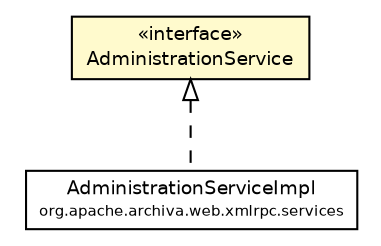 #!/usr/local/bin/dot
#
# Class diagram 
# Generated by UmlGraph version 4.6 (http://www.spinellis.gr/sw/umlgraph)
#

digraph G {
	edge [fontname="Helvetica",fontsize=10,labelfontname="Helvetica",labelfontsize=10];
	node [fontname="Helvetica",fontsize=10,shape=plaintext];
	// org.apache.archiva.web.xmlrpc.api.AdministrationService
	c163534 [label=<<table border="0" cellborder="1" cellspacing="0" cellpadding="2" port="p" bgcolor="lemonChiffon" href="./AdministrationService.html">
		<tr><td><table border="0" cellspacing="0" cellpadding="1">
			<tr><td> &laquo;interface&raquo; </td></tr>
			<tr><td> AdministrationService </td></tr>
		</table></td></tr>
		</table>>, fontname="Helvetica", fontcolor="black", fontsize=9.0];
	// org.apache.archiva.web.xmlrpc.services.AdministrationServiceImpl
	c163544 [label=<<table border="0" cellborder="1" cellspacing="0" cellpadding="2" port="p" href="../services/AdministrationServiceImpl.html">
		<tr><td><table border="0" cellspacing="0" cellpadding="1">
			<tr><td> AdministrationServiceImpl </td></tr>
			<tr><td><font point-size="7.0"> org.apache.archiva.web.xmlrpc.services </font></td></tr>
		</table></td></tr>
		</table>>, fontname="Helvetica", fontcolor="black", fontsize=9.0];
	//org.apache.archiva.web.xmlrpc.services.AdministrationServiceImpl implements org.apache.archiva.web.xmlrpc.api.AdministrationService
	c163534:p -> c163544:p [dir=back,arrowtail=empty,style=dashed];
}

